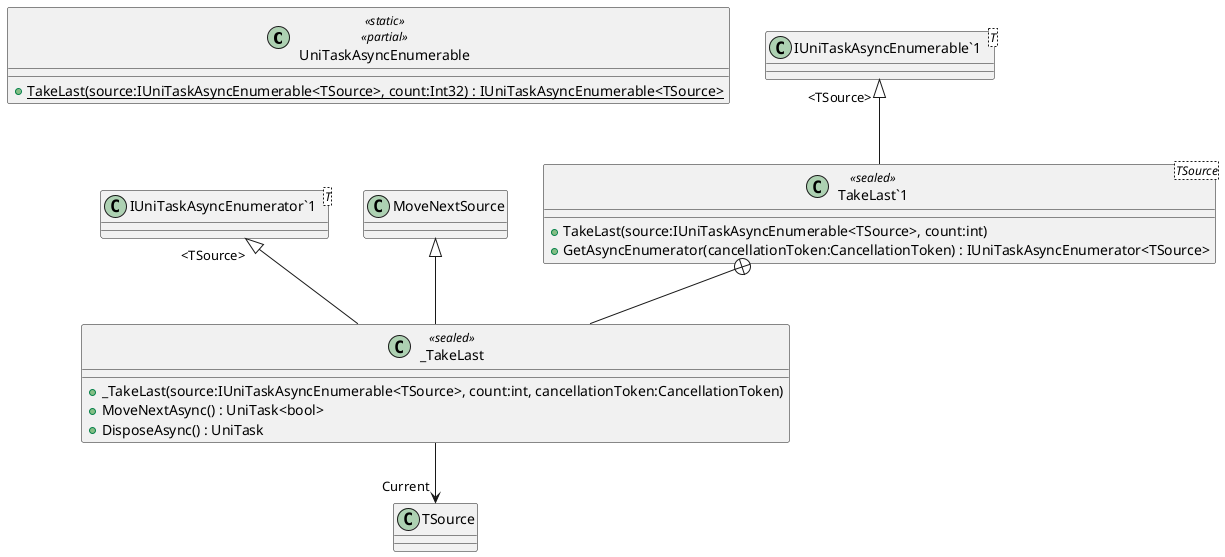 @startuml
class UniTaskAsyncEnumerable <<static>> <<partial>> {
    + {static} TakeLast(source:IUniTaskAsyncEnumerable<TSource>, count:Int32) : IUniTaskAsyncEnumerable<TSource>
}
class "TakeLast`1"<TSource> <<sealed>> {
    + TakeLast(source:IUniTaskAsyncEnumerable<TSource>, count:int)
    + GetAsyncEnumerator(cancellationToken:CancellationToken) : IUniTaskAsyncEnumerator<TSource>
}
class "IUniTaskAsyncEnumerable`1"<T> {
}
class _TakeLast <<sealed>> {
    + _TakeLast(source:IUniTaskAsyncEnumerable<TSource>, count:int, cancellationToken:CancellationToken)
    + MoveNextAsync() : UniTask<bool>
    + DisposeAsync() : UniTask
}
class "IUniTaskAsyncEnumerator`1"<T> {
}
"IUniTaskAsyncEnumerable`1" "<TSource>" <|-- "TakeLast`1"
"TakeLast`1" +-- _TakeLast
MoveNextSource <|-- _TakeLast
"IUniTaskAsyncEnumerator`1" "<TSource>" <|-- _TakeLast
_TakeLast --> "Current" TSource
@enduml
